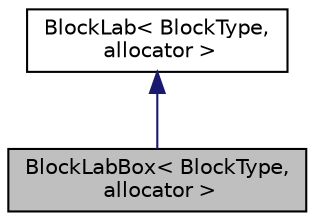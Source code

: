 digraph "BlockLabBox&lt; BlockType, allocator &gt;"
{
  edge [fontname="Helvetica",fontsize="10",labelfontname="Helvetica",labelfontsize="10"];
  node [fontname="Helvetica",fontsize="10",shape=record];
  Node1 [label="BlockLabBox\< BlockType,\l allocator \>",height=0.2,width=0.4,color="black", fillcolor="grey75", style="filled", fontcolor="black"];
  Node2 -> Node1 [dir="back",color="midnightblue",fontsize="10",style="solid"];
  Node2 [label="BlockLab\< BlockType,\l allocator \>",height=0.2,width=0.4,color="black", fillcolor="white", style="filled",URL="$class_block_lab.html"];
}
